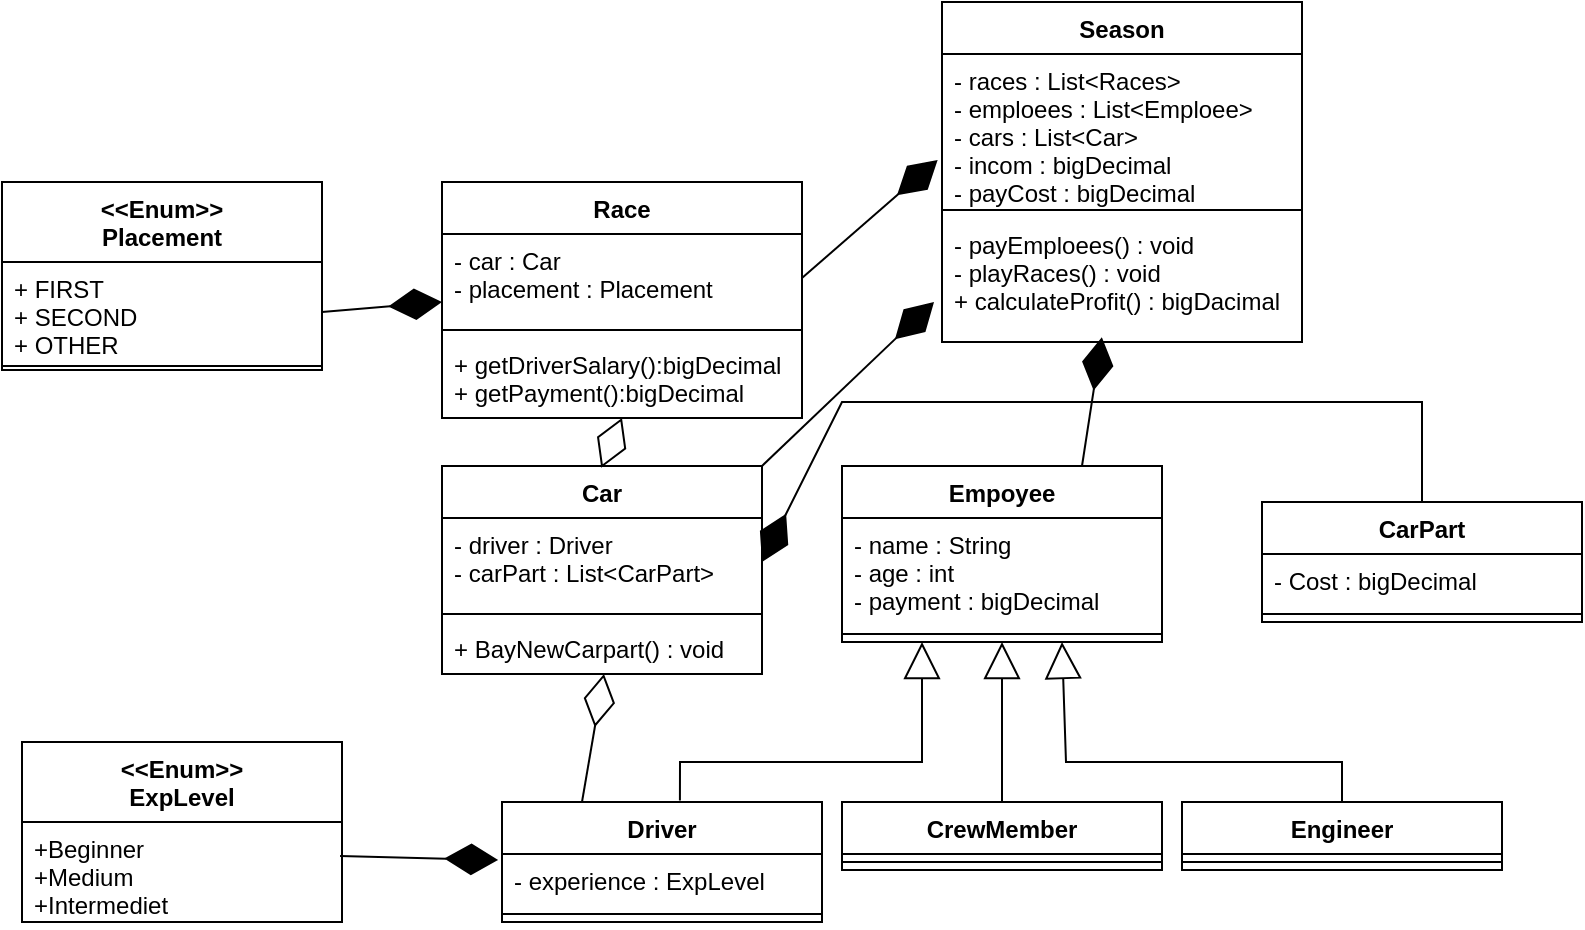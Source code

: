 <mxfile version="17.4.5" type="github">
  <diagram id="JgXIvM1qViH8pjKch7Ti" name="Page-1">
    <mxGraphModel dx="1786" dy="1632" grid="1" gridSize="10" guides="1" tooltips="1" connect="1" arrows="1" fold="1" page="1" pageScale="1" pageWidth="850" pageHeight="1100" math="0" shadow="0">
      <root>
        <mxCell id="0" />
        <mxCell id="1" parent="0" />
        <mxCell id="aZw8yki4Z_lUMcvy7c7Y-1" value="Empoyee" style="swimlane;fontStyle=1;align=center;verticalAlign=top;childLayout=stackLayout;horizontal=1;startSize=26;horizontalStack=0;resizeParent=1;resizeParentMax=0;resizeLast=0;collapsible=1;marginBottom=0;" vertex="1" parent="1">
          <mxGeometry x="320" y="172" width="160" height="88" as="geometry" />
        </mxCell>
        <mxCell id="aZw8yki4Z_lUMcvy7c7Y-2" value="- name : String&#xa;- age : int&#xa;- payment : bigDecimal&#xa;&#xa;" style="text;strokeColor=none;fillColor=none;align=left;verticalAlign=top;spacingLeft=4;spacingRight=4;overflow=hidden;rotatable=0;points=[[0,0.5],[1,0.5]];portConstraint=eastwest;" vertex="1" parent="aZw8yki4Z_lUMcvy7c7Y-1">
          <mxGeometry y="26" width="160" height="54" as="geometry" />
        </mxCell>
        <mxCell id="aZw8yki4Z_lUMcvy7c7Y-3" value="" style="line;strokeWidth=1;fillColor=none;align=left;verticalAlign=middle;spacingTop=-1;spacingLeft=3;spacingRight=3;rotatable=0;labelPosition=right;points=[];portConstraint=eastwest;" vertex="1" parent="aZw8yki4Z_lUMcvy7c7Y-1">
          <mxGeometry y="80" width="160" height="8" as="geometry" />
        </mxCell>
        <mxCell id="aZw8yki4Z_lUMcvy7c7Y-5" value="CarPart" style="swimlane;fontStyle=1;align=center;verticalAlign=top;childLayout=stackLayout;horizontal=1;startSize=26;horizontalStack=0;resizeParent=1;resizeParentMax=0;resizeLast=0;collapsible=1;marginBottom=0;" vertex="1" parent="1">
          <mxGeometry x="530" y="190" width="160" height="60" as="geometry" />
        </mxCell>
        <mxCell id="aZw8yki4Z_lUMcvy7c7Y-6" value="- Cost : bigDecimal" style="text;strokeColor=none;fillColor=none;align=left;verticalAlign=top;spacingLeft=4;spacingRight=4;overflow=hidden;rotatable=0;points=[[0,0.5],[1,0.5]];portConstraint=eastwest;" vertex="1" parent="aZw8yki4Z_lUMcvy7c7Y-5">
          <mxGeometry y="26" width="160" height="26" as="geometry" />
        </mxCell>
        <mxCell id="aZw8yki4Z_lUMcvy7c7Y-7" value="" style="line;strokeWidth=1;fillColor=none;align=left;verticalAlign=middle;spacingTop=-1;spacingLeft=3;spacingRight=3;rotatable=0;labelPosition=right;points=[];portConstraint=eastwest;" vertex="1" parent="aZw8yki4Z_lUMcvy7c7Y-5">
          <mxGeometry y="52" width="160" height="8" as="geometry" />
        </mxCell>
        <mxCell id="aZw8yki4Z_lUMcvy7c7Y-9" value="Car" style="swimlane;fontStyle=1;align=center;verticalAlign=top;childLayout=stackLayout;horizontal=1;startSize=26;horizontalStack=0;resizeParent=1;resizeParentMax=0;resizeLast=0;collapsible=1;marginBottom=0;" vertex="1" parent="1">
          <mxGeometry x="120" y="172" width="160" height="104" as="geometry" />
        </mxCell>
        <mxCell id="aZw8yki4Z_lUMcvy7c7Y-10" value="- driver : Driver&#xa;- carPart : List&lt;CarPart&gt;&#xa;&#xa;" style="text;strokeColor=none;fillColor=none;align=left;verticalAlign=top;spacingLeft=4;spacingRight=4;overflow=hidden;rotatable=0;points=[[0,0.5],[1,0.5]];portConstraint=eastwest;" vertex="1" parent="aZw8yki4Z_lUMcvy7c7Y-9">
          <mxGeometry y="26" width="160" height="44" as="geometry" />
        </mxCell>
        <mxCell id="aZw8yki4Z_lUMcvy7c7Y-11" value="" style="line;strokeWidth=1;fillColor=none;align=left;verticalAlign=middle;spacingTop=-1;spacingLeft=3;spacingRight=3;rotatable=0;labelPosition=right;points=[];portConstraint=eastwest;" vertex="1" parent="aZw8yki4Z_lUMcvy7c7Y-9">
          <mxGeometry y="70" width="160" height="8" as="geometry" />
        </mxCell>
        <mxCell id="aZw8yki4Z_lUMcvy7c7Y-12" value="+ BayNewCarpart() : void" style="text;strokeColor=none;fillColor=none;align=left;verticalAlign=top;spacingLeft=4;spacingRight=4;overflow=hidden;rotatable=0;points=[[0,0.5],[1,0.5]];portConstraint=eastwest;" vertex="1" parent="aZw8yki4Z_lUMcvy7c7Y-9">
          <mxGeometry y="78" width="160" height="26" as="geometry" />
        </mxCell>
        <mxCell id="aZw8yki4Z_lUMcvy7c7Y-13" value="Engineer" style="swimlane;fontStyle=1;align=center;verticalAlign=top;childLayout=stackLayout;horizontal=1;startSize=26;horizontalStack=0;resizeParent=1;resizeParentMax=0;resizeLast=0;collapsible=1;marginBottom=0;" vertex="1" parent="1">
          <mxGeometry x="490" y="340" width="160" height="34" as="geometry" />
        </mxCell>
        <mxCell id="aZw8yki4Z_lUMcvy7c7Y-15" value="" style="line;strokeWidth=1;fillColor=none;align=left;verticalAlign=middle;spacingTop=-1;spacingLeft=3;spacingRight=3;rotatable=0;labelPosition=right;points=[];portConstraint=eastwest;" vertex="1" parent="aZw8yki4Z_lUMcvy7c7Y-13">
          <mxGeometry y="26" width="160" height="8" as="geometry" />
        </mxCell>
        <mxCell id="aZw8yki4Z_lUMcvy7c7Y-17" value="CrewMember" style="swimlane;fontStyle=1;align=center;verticalAlign=top;childLayout=stackLayout;horizontal=1;startSize=26;horizontalStack=0;resizeParent=1;resizeParentMax=0;resizeLast=0;collapsible=1;marginBottom=0;" vertex="1" parent="1">
          <mxGeometry x="320" y="340" width="160" height="34" as="geometry" />
        </mxCell>
        <mxCell id="aZw8yki4Z_lUMcvy7c7Y-19" value="" style="line;strokeWidth=1;fillColor=none;align=left;verticalAlign=middle;spacingTop=-1;spacingLeft=3;spacingRight=3;rotatable=0;labelPosition=right;points=[];portConstraint=eastwest;" vertex="1" parent="aZw8yki4Z_lUMcvy7c7Y-17">
          <mxGeometry y="26" width="160" height="8" as="geometry" />
        </mxCell>
        <mxCell id="aZw8yki4Z_lUMcvy7c7Y-21" value="Driver" style="swimlane;fontStyle=1;align=center;verticalAlign=top;childLayout=stackLayout;horizontal=1;startSize=26;horizontalStack=0;resizeParent=1;resizeParentMax=0;resizeLast=0;collapsible=1;marginBottom=0;" vertex="1" parent="1">
          <mxGeometry x="150" y="340" width="160" height="60" as="geometry" />
        </mxCell>
        <mxCell id="aZw8yki4Z_lUMcvy7c7Y-31" value="" style="endArrow=diamondThin;endFill=0;endSize=24;html=1;rounded=0;entryX=0.506;entryY=1;entryDx=0;entryDy=0;entryPerimeter=0;" edge="1" parent="aZw8yki4Z_lUMcvy7c7Y-21" target="aZw8yki4Z_lUMcvy7c7Y-12">
          <mxGeometry width="160" relative="1" as="geometry">
            <mxPoint x="40" as="sourcePoint" />
            <mxPoint x="40" y="-60" as="targetPoint" />
          </mxGeometry>
        </mxCell>
        <mxCell id="aZw8yki4Z_lUMcvy7c7Y-22" value="- experience : ExpLevel" style="text;strokeColor=none;fillColor=none;align=left;verticalAlign=top;spacingLeft=4;spacingRight=4;overflow=hidden;rotatable=0;points=[[0,0.5],[1,0.5]];portConstraint=eastwest;" vertex="1" parent="aZw8yki4Z_lUMcvy7c7Y-21">
          <mxGeometry y="26" width="160" height="26" as="geometry" />
        </mxCell>
        <mxCell id="aZw8yki4Z_lUMcvy7c7Y-23" value="" style="line;strokeWidth=1;fillColor=none;align=left;verticalAlign=middle;spacingTop=-1;spacingLeft=3;spacingRight=3;rotatable=0;labelPosition=right;points=[];portConstraint=eastwest;" vertex="1" parent="aZw8yki4Z_lUMcvy7c7Y-21">
          <mxGeometry y="52" width="160" height="8" as="geometry" />
        </mxCell>
        <mxCell id="aZw8yki4Z_lUMcvy7c7Y-27" value="" style="endArrow=block;endSize=16;endFill=0;html=1;rounded=0;exitX=0.556;exitY=-0.012;exitDx=0;exitDy=0;exitPerimeter=0;entryX=0.25;entryY=1;entryDx=0;entryDy=0;" edge="1" parent="1" source="aZw8yki4Z_lUMcvy7c7Y-21" target="aZw8yki4Z_lUMcvy7c7Y-1">
          <mxGeometry width="160" relative="1" as="geometry">
            <mxPoint x="280" y="490" as="sourcePoint" />
            <mxPoint x="330" y="300" as="targetPoint" />
            <Array as="points">
              <mxPoint x="239" y="320" />
              <mxPoint x="360" y="320" />
            </Array>
          </mxGeometry>
        </mxCell>
        <mxCell id="aZw8yki4Z_lUMcvy7c7Y-29" value="" style="endArrow=block;endSize=16;endFill=0;html=1;rounded=0;entryX=0.5;entryY=1;entryDx=0;entryDy=0;exitX=0.5;exitY=0;exitDx=0;exitDy=0;" edge="1" parent="1" source="aZw8yki4Z_lUMcvy7c7Y-17" target="aZw8yki4Z_lUMcvy7c7Y-1">
          <mxGeometry width="160" relative="1" as="geometry">
            <mxPoint x="250" y="500" as="sourcePoint" />
            <mxPoint x="400" y="286.76" as="targetPoint" />
          </mxGeometry>
        </mxCell>
        <mxCell id="aZw8yki4Z_lUMcvy7c7Y-30" value="" style="endArrow=block;endSize=16;endFill=0;html=1;rounded=0;exitX=0.5;exitY=0;exitDx=0;exitDy=0;" edge="1" parent="1" source="aZw8yki4Z_lUMcvy7c7Y-13">
          <mxGeometry width="160" relative="1" as="geometry">
            <mxPoint x="350" y="560" as="sourcePoint" />
            <mxPoint x="430" y="260" as="targetPoint" />
            <Array as="points">
              <mxPoint x="570" y="320" />
              <mxPoint x="432" y="320" />
            </Array>
          </mxGeometry>
        </mxCell>
        <mxCell id="aZw8yki4Z_lUMcvy7c7Y-32" value="&lt;&lt;Enum&gt;&gt;&#xa;ExpLevel" style="swimlane;fontStyle=1;align=center;verticalAlign=top;childLayout=stackLayout;horizontal=1;startSize=40;horizontalStack=0;resizeParent=1;resizeParentMax=0;resizeLast=0;collapsible=1;marginBottom=0;" vertex="1" parent="1">
          <mxGeometry x="-90" y="310" width="160" height="90" as="geometry" />
        </mxCell>
        <mxCell id="aZw8yki4Z_lUMcvy7c7Y-33" value="+Beginner&#xa;+Medium&#xa;+Intermediet&#xa;" style="text;strokeColor=none;fillColor=none;align=left;verticalAlign=top;spacingLeft=4;spacingRight=4;overflow=hidden;rotatable=0;points=[[0,0.5],[1,0.5]];portConstraint=eastwest;" vertex="1" parent="aZw8yki4Z_lUMcvy7c7Y-32">
          <mxGeometry y="40" width="160" height="50" as="geometry" />
        </mxCell>
        <mxCell id="aZw8yki4Z_lUMcvy7c7Y-34" value="" style="line;strokeWidth=1;fillColor=none;align=left;verticalAlign=middle;spacingTop=-1;spacingLeft=3;spacingRight=3;rotatable=0;labelPosition=right;points=[];portConstraint=eastwest;" vertex="1" parent="aZw8yki4Z_lUMcvy7c7Y-32">
          <mxGeometry y="90" width="160" as="geometry" />
        </mxCell>
        <mxCell id="aZw8yki4Z_lUMcvy7c7Y-38" value="" style="endArrow=diamondThin;endFill=1;endSize=24;html=1;rounded=0;entryX=-0.012;entryY=0.115;entryDx=0;entryDy=0;entryPerimeter=0;exitX=0.994;exitY=0.34;exitDx=0;exitDy=0;exitPerimeter=0;" edge="1" parent="1" source="aZw8yki4Z_lUMcvy7c7Y-33" target="aZw8yki4Z_lUMcvy7c7Y-22">
          <mxGeometry width="160" relative="1" as="geometry">
            <mxPoint x="100" y="450" as="sourcePoint" />
            <mxPoint x="100" y="400" as="targetPoint" />
          </mxGeometry>
        </mxCell>
        <mxCell id="aZw8yki4Z_lUMcvy7c7Y-40" value="Race" style="swimlane;fontStyle=1;align=center;verticalAlign=top;childLayout=stackLayout;horizontal=1;startSize=26;horizontalStack=0;resizeParent=1;resizeParentMax=0;resizeLast=0;collapsible=1;marginBottom=0;" vertex="1" parent="1">
          <mxGeometry x="120" y="30" width="180" height="118" as="geometry" />
        </mxCell>
        <mxCell id="aZw8yki4Z_lUMcvy7c7Y-41" value="- car : Car&#xa;- placement : Placement" style="text;strokeColor=none;fillColor=none;align=left;verticalAlign=top;spacingLeft=4;spacingRight=4;overflow=hidden;rotatable=0;points=[[0,0.5],[1,0.5]];portConstraint=eastwest;" vertex="1" parent="aZw8yki4Z_lUMcvy7c7Y-40">
          <mxGeometry y="26" width="180" height="44" as="geometry" />
        </mxCell>
        <mxCell id="aZw8yki4Z_lUMcvy7c7Y-42" value="" style="line;strokeWidth=1;fillColor=none;align=left;verticalAlign=middle;spacingTop=-1;spacingLeft=3;spacingRight=3;rotatable=0;labelPosition=right;points=[];portConstraint=eastwest;" vertex="1" parent="aZw8yki4Z_lUMcvy7c7Y-40">
          <mxGeometry y="70" width="180" height="8" as="geometry" />
        </mxCell>
        <mxCell id="aZw8yki4Z_lUMcvy7c7Y-43" value="+ getDriverSalary():bigDecimal&#xa;+ getPayment():bigDecimal&#xa; " style="text;strokeColor=none;fillColor=none;align=left;verticalAlign=top;spacingLeft=4;spacingRight=4;overflow=hidden;rotatable=0;points=[[0,0.5],[1,0.5]];portConstraint=eastwest;" vertex="1" parent="aZw8yki4Z_lUMcvy7c7Y-40">
          <mxGeometry y="78" width="180" height="40" as="geometry" />
        </mxCell>
        <mxCell id="aZw8yki4Z_lUMcvy7c7Y-45" value="" style="endArrow=diamondThin;endFill=1;endSize=24;html=1;rounded=0;entryX=1;entryY=0.5;entryDx=0;entryDy=0;" edge="1" parent="1" source="aZw8yki4Z_lUMcvy7c7Y-5" target="aZw8yki4Z_lUMcvy7c7Y-10">
          <mxGeometry width="160" relative="1" as="geometry">
            <mxPoint x="600" y="180" as="sourcePoint" />
            <mxPoint x="240" y="170" as="targetPoint" />
            <Array as="points">
              <mxPoint x="610" y="140" />
              <mxPoint x="320" y="140" />
            </Array>
          </mxGeometry>
        </mxCell>
        <mxCell id="aZw8yki4Z_lUMcvy7c7Y-54" value="" style="endArrow=diamondThin;endFill=0;endSize=24;html=1;rounded=0;entryX=0.5;entryY=1;entryDx=0;entryDy=0;exitX=0.5;exitY=0;exitDx=0;exitDy=0;" edge="1" parent="1" source="aZw8yki4Z_lUMcvy7c7Y-9" target="aZw8yki4Z_lUMcvy7c7Y-40">
          <mxGeometry width="160" relative="1" as="geometry">
            <mxPoint x="330" y="230" as="sourcePoint" />
            <mxPoint x="490" y="230" as="targetPoint" />
          </mxGeometry>
        </mxCell>
        <mxCell id="aZw8yki4Z_lUMcvy7c7Y-55" value="Season" style="swimlane;fontStyle=1;align=center;verticalAlign=top;childLayout=stackLayout;horizontal=1;startSize=26;horizontalStack=0;resizeParent=1;resizeParentMax=0;resizeLast=0;collapsible=1;marginBottom=0;" vertex="1" parent="1">
          <mxGeometry x="370" y="-60" width="180" height="170" as="geometry" />
        </mxCell>
        <mxCell id="aZw8yki4Z_lUMcvy7c7Y-56" value="- races : List&lt;Races&gt;&#xa;- emploees : List&lt;Emploee&gt; &#xa;- cars : List&lt;Car&gt;&#xa;- incom : bigDecimal&#xa;- payCost : bigDecimal&#xa;&#xa;&#xa;" style="text;strokeColor=none;fillColor=none;align=left;verticalAlign=top;spacingLeft=4;spacingRight=4;overflow=hidden;rotatable=0;points=[[0,0.5],[1,0.5]];portConstraint=eastwest;" vertex="1" parent="aZw8yki4Z_lUMcvy7c7Y-55">
          <mxGeometry y="26" width="180" height="74" as="geometry" />
        </mxCell>
        <mxCell id="aZw8yki4Z_lUMcvy7c7Y-57" value="" style="line;strokeWidth=1;fillColor=none;align=left;verticalAlign=middle;spacingTop=-1;spacingLeft=3;spacingRight=3;rotatable=0;labelPosition=right;points=[];portConstraint=eastwest;" vertex="1" parent="aZw8yki4Z_lUMcvy7c7Y-55">
          <mxGeometry y="100" width="180" height="8" as="geometry" />
        </mxCell>
        <mxCell id="aZw8yki4Z_lUMcvy7c7Y-58" value="- payEmploees() : void&#xa;- playRaces() : void&#xa;+ calculateProfit() : bigDacimal" style="text;strokeColor=none;fillColor=none;align=left;verticalAlign=top;spacingLeft=4;spacingRight=4;overflow=hidden;rotatable=0;points=[[0,0.5],[1,0.5]];portConstraint=eastwest;" vertex="1" parent="aZw8yki4Z_lUMcvy7c7Y-55">
          <mxGeometry y="108" width="180" height="62" as="geometry" />
        </mxCell>
        <mxCell id="aZw8yki4Z_lUMcvy7c7Y-59" value="" style="endArrow=diamondThin;endFill=1;endSize=24;html=1;rounded=0;exitX=1;exitY=0.5;exitDx=0;exitDy=0;entryX=-0.012;entryY=0.716;entryDx=0;entryDy=0;entryPerimeter=0;" edge="1" parent="1" source="aZw8yki4Z_lUMcvy7c7Y-41" target="aZw8yki4Z_lUMcvy7c7Y-56">
          <mxGeometry width="160" relative="1" as="geometry">
            <mxPoint x="210" y="72.5" as="sourcePoint" />
            <mxPoint x="370" y="70" as="targetPoint" />
          </mxGeometry>
        </mxCell>
        <mxCell id="aZw8yki4Z_lUMcvy7c7Y-60" value="" style="endArrow=diamondThin;endFill=1;endSize=24;html=1;rounded=0;exitX=0.75;exitY=0;exitDx=0;exitDy=0;entryX=0.444;entryY=0.962;entryDx=0;entryDy=0;entryPerimeter=0;" edge="1" parent="1" source="aZw8yki4Z_lUMcvy7c7Y-1" target="aZw8yki4Z_lUMcvy7c7Y-58">
          <mxGeometry width="160" relative="1" as="geometry">
            <mxPoint x="330" y="200" as="sourcePoint" />
            <mxPoint x="440" y="140" as="targetPoint" />
          </mxGeometry>
        </mxCell>
        <mxCell id="aZw8yki4Z_lUMcvy7c7Y-61" value="" style="endArrow=diamondThin;endFill=1;endSize=24;html=1;rounded=0;exitX=1;exitY=0;exitDx=0;exitDy=0;" edge="1" parent="1" source="aZw8yki4Z_lUMcvy7c7Y-9">
          <mxGeometry width="160" relative="1" as="geometry">
            <mxPoint x="330" y="230" as="sourcePoint" />
            <mxPoint x="366" y="90" as="targetPoint" />
          </mxGeometry>
        </mxCell>
        <mxCell id="aZw8yki4Z_lUMcvy7c7Y-63" value="&lt;&lt;Enum&gt;&gt;&#xa;Placement&#xa;" style="swimlane;fontStyle=1;align=center;verticalAlign=top;childLayout=stackLayout;horizontal=1;startSize=40;horizontalStack=0;resizeParent=1;resizeParentMax=0;resizeLast=0;collapsible=1;marginBottom=0;" vertex="1" parent="1">
          <mxGeometry x="-100" y="30" width="160" height="94" as="geometry" />
        </mxCell>
        <mxCell id="aZw8yki4Z_lUMcvy7c7Y-64" value="+ FIRST&#xa;+ SECOND&#xa;+ OTHER&#xa;" style="text;strokeColor=none;fillColor=none;align=left;verticalAlign=top;spacingLeft=4;spacingRight=4;overflow=hidden;rotatable=0;points=[[0,0.5],[1,0.5]];portConstraint=eastwest;" vertex="1" parent="aZw8yki4Z_lUMcvy7c7Y-63">
          <mxGeometry y="40" width="160" height="50" as="geometry" />
        </mxCell>
        <mxCell id="aZw8yki4Z_lUMcvy7c7Y-65" value="" style="line;strokeWidth=1;fillColor=none;align=left;verticalAlign=middle;spacingTop=-1;spacingLeft=3;spacingRight=3;rotatable=0;labelPosition=right;points=[];portConstraint=eastwest;" vertex="1" parent="aZw8yki4Z_lUMcvy7c7Y-63">
          <mxGeometry y="90" width="160" height="4" as="geometry" />
        </mxCell>
        <mxCell id="aZw8yki4Z_lUMcvy7c7Y-67" value="" style="endArrow=diamondThin;endFill=1;endSize=24;html=1;rounded=0;exitX=1;exitY=0.5;exitDx=0;exitDy=0;" edge="1" parent="1" source="aZw8yki4Z_lUMcvy7c7Y-64">
          <mxGeometry width="160" relative="1" as="geometry">
            <mxPoint x="40" y="88.5" as="sourcePoint" />
            <mxPoint x="120" y="90" as="targetPoint" />
          </mxGeometry>
        </mxCell>
      </root>
    </mxGraphModel>
  </diagram>
</mxfile>

